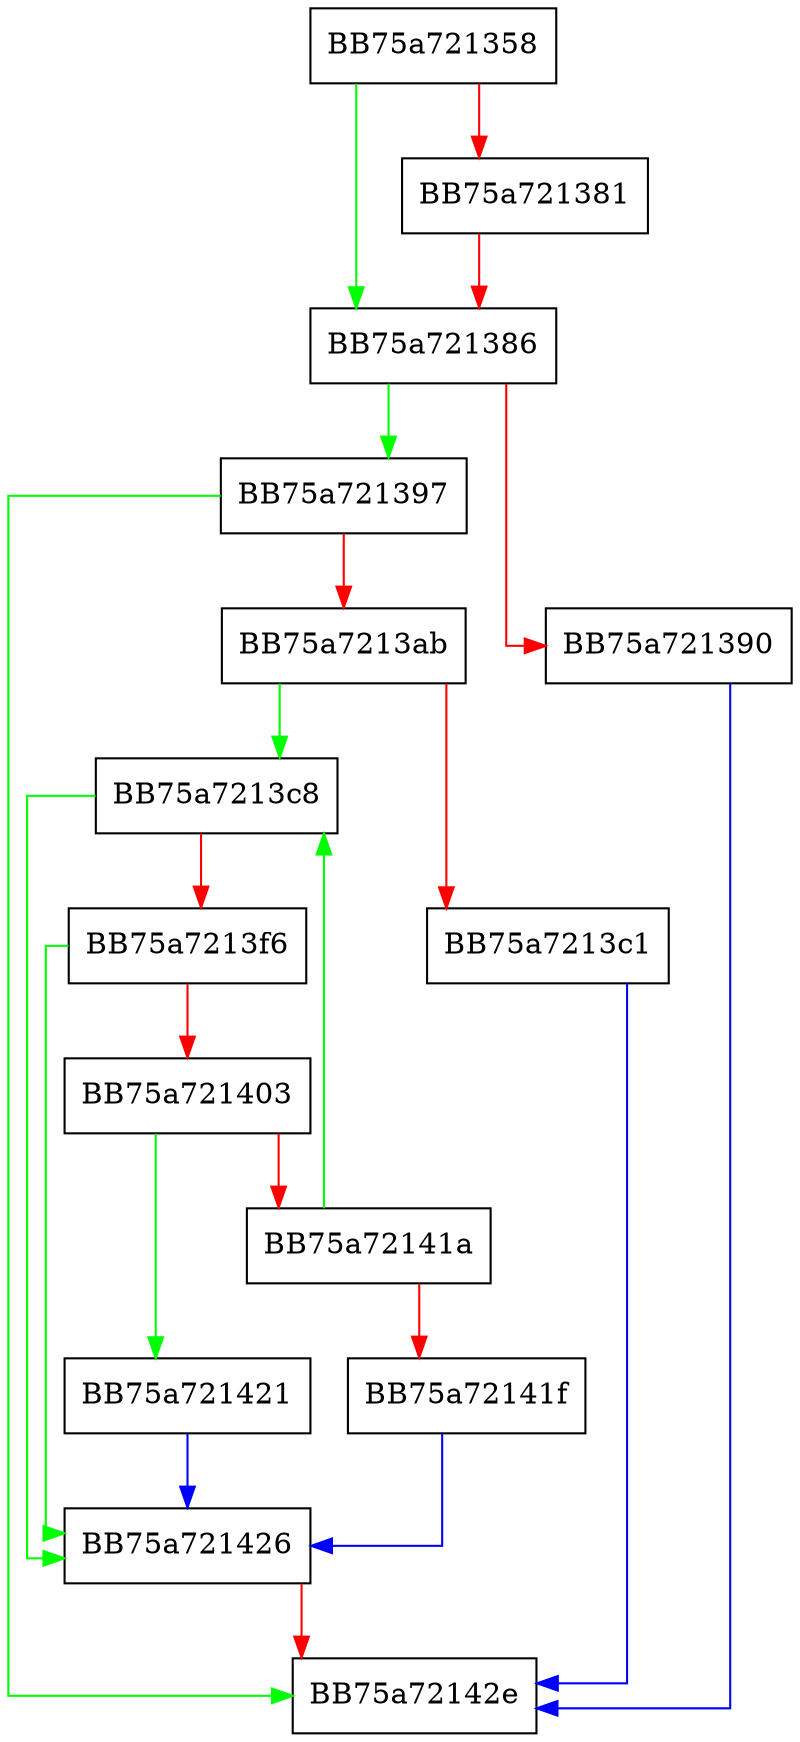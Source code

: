 digraph dump_file {
  node [shape="box"];
  graph [splines=ortho];
  BB75a721358 -> BB75a721386 [color="green"];
  BB75a721358 -> BB75a721381 [color="red"];
  BB75a721381 -> BB75a721386 [color="red"];
  BB75a721386 -> BB75a721397 [color="green"];
  BB75a721386 -> BB75a721390 [color="red"];
  BB75a721390 -> BB75a72142e [color="blue"];
  BB75a721397 -> BB75a72142e [color="green"];
  BB75a721397 -> BB75a7213ab [color="red"];
  BB75a7213ab -> BB75a7213c8 [color="green"];
  BB75a7213ab -> BB75a7213c1 [color="red"];
  BB75a7213c1 -> BB75a72142e [color="blue"];
  BB75a7213c8 -> BB75a721426 [color="green"];
  BB75a7213c8 -> BB75a7213f6 [color="red"];
  BB75a7213f6 -> BB75a721426 [color="green"];
  BB75a7213f6 -> BB75a721403 [color="red"];
  BB75a721403 -> BB75a721421 [color="green"];
  BB75a721403 -> BB75a72141a [color="red"];
  BB75a72141a -> BB75a7213c8 [color="green"];
  BB75a72141a -> BB75a72141f [color="red"];
  BB75a72141f -> BB75a721426 [color="blue"];
  BB75a721421 -> BB75a721426 [color="blue"];
  BB75a721426 -> BB75a72142e [color="red"];
}